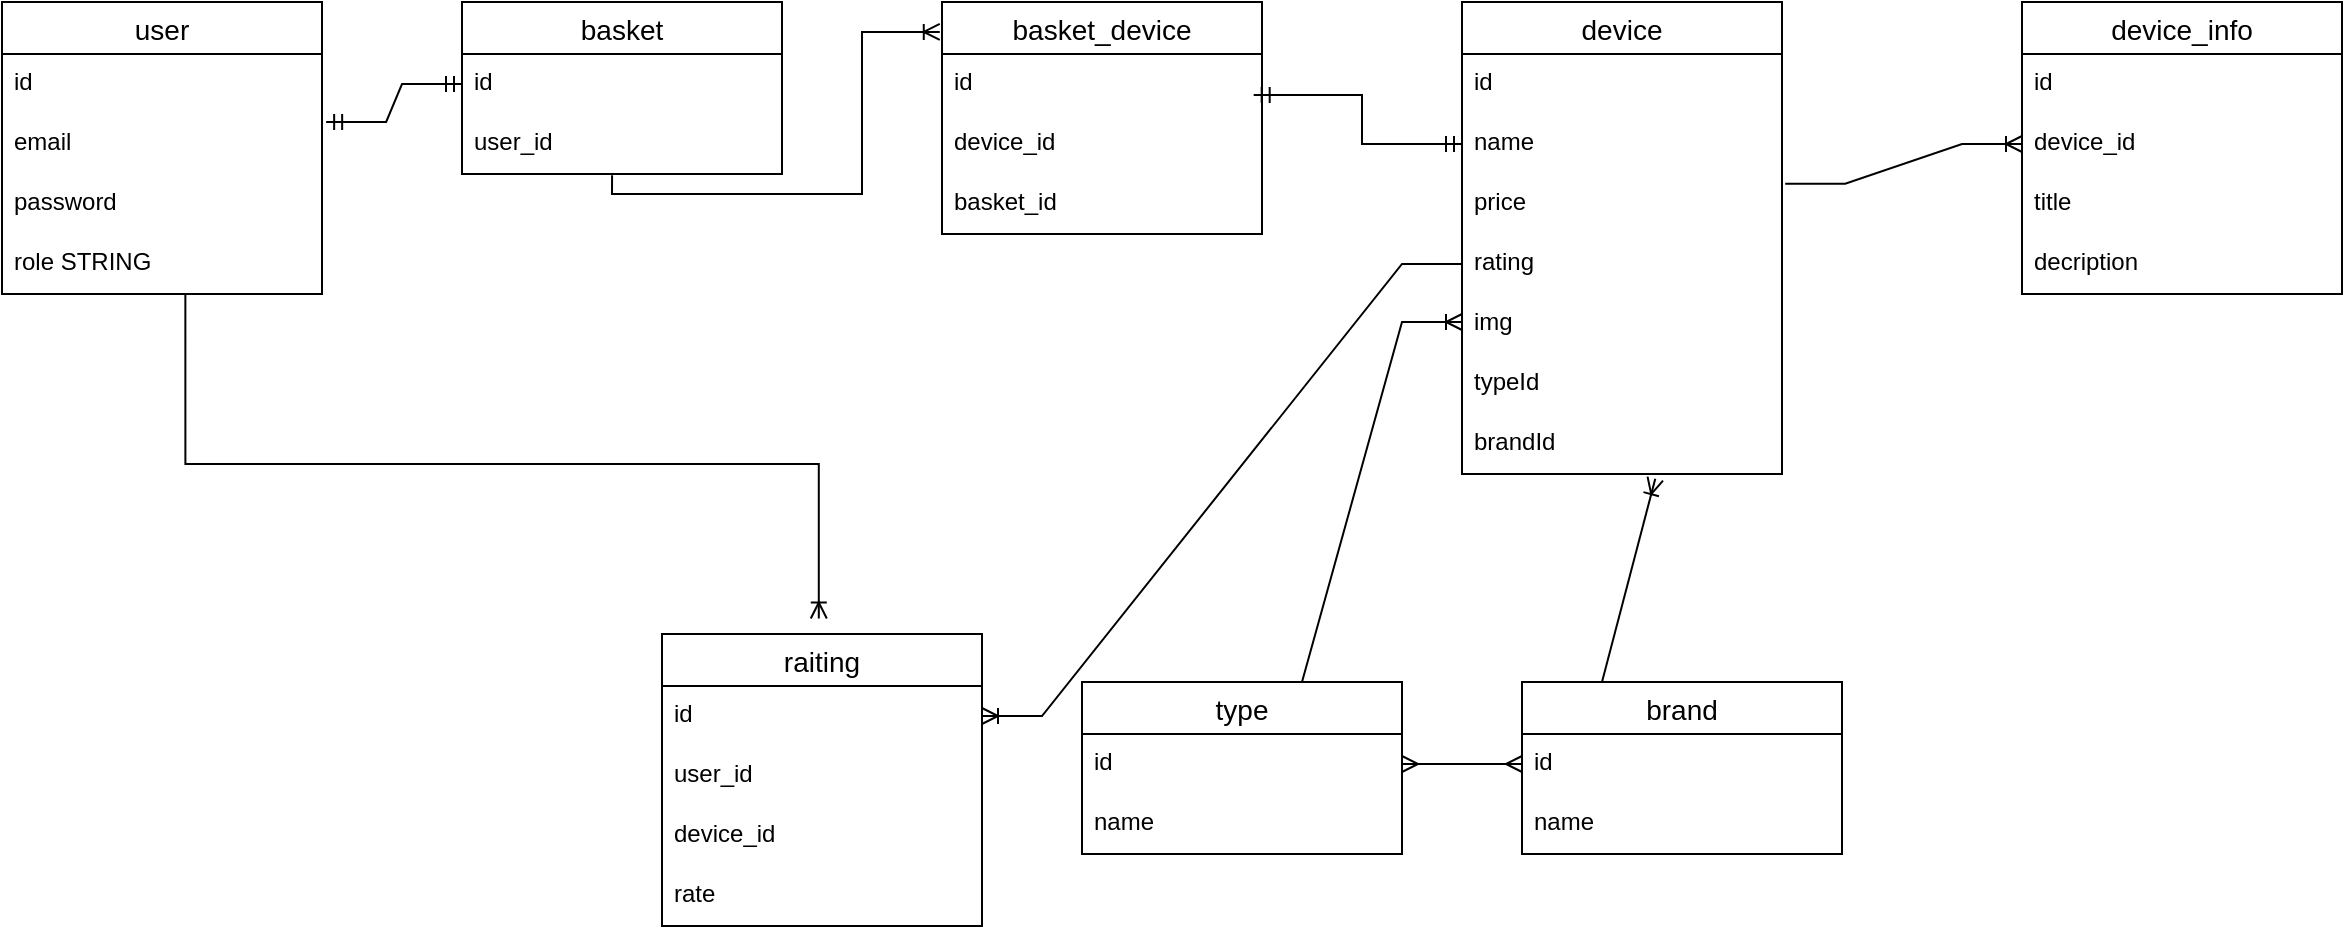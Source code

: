 <mxfile version="24.4.13" type="device">
  <diagram name="Страница — 1" id="MmdtsiAn_D7OjifWKdEA">
    <mxGraphModel dx="2022" dy="750" grid="1" gridSize="10" guides="1" tooltips="1" connect="1" arrows="1" fold="1" page="1" pageScale="1" pageWidth="827" pageHeight="1169" math="0" shadow="0">
      <root>
        <mxCell id="0" />
        <mxCell id="1" parent="0" />
        <mxCell id="-WcHlmmYl-6o6YyHBLVG-14" value="user" style="swimlane;fontStyle=0;childLayout=stackLayout;horizontal=1;startSize=26;horizontalStack=0;resizeParent=1;resizeParentMax=0;resizeLast=0;collapsible=1;marginBottom=0;align=center;fontSize=14;" vertex="1" parent="1">
          <mxGeometry x="-170" y="200" width="160" height="146" as="geometry" />
        </mxCell>
        <mxCell id="-WcHlmmYl-6o6YyHBLVG-15" value="id" style="text;strokeColor=none;fillColor=none;spacingLeft=4;spacingRight=4;overflow=hidden;rotatable=0;points=[[0,0.5],[1,0.5]];portConstraint=eastwest;fontSize=12;whiteSpace=wrap;html=1;" vertex="1" parent="-WcHlmmYl-6o6YyHBLVG-14">
          <mxGeometry y="26" width="160" height="30" as="geometry" />
        </mxCell>
        <mxCell id="-WcHlmmYl-6o6YyHBLVG-16" value="email" style="text;strokeColor=none;fillColor=none;spacingLeft=4;spacingRight=4;overflow=hidden;rotatable=0;points=[[0,0.5],[1,0.5]];portConstraint=eastwest;fontSize=12;whiteSpace=wrap;html=1;" vertex="1" parent="-WcHlmmYl-6o6YyHBLVG-14">
          <mxGeometry y="56" width="160" height="30" as="geometry" />
        </mxCell>
        <mxCell id="-WcHlmmYl-6o6YyHBLVG-18" value="password" style="text;strokeColor=none;fillColor=none;spacingLeft=4;spacingRight=4;overflow=hidden;rotatable=0;points=[[0,0.5],[1,0.5]];portConstraint=eastwest;fontSize=12;whiteSpace=wrap;html=1;" vertex="1" parent="-WcHlmmYl-6o6YyHBLVG-14">
          <mxGeometry y="86" width="160" height="30" as="geometry" />
        </mxCell>
        <mxCell id="-WcHlmmYl-6o6YyHBLVG-17" value="role STRING" style="text;strokeColor=none;fillColor=none;spacingLeft=4;spacingRight=4;overflow=hidden;rotatable=0;points=[[0,0.5],[1,0.5]];portConstraint=eastwest;fontSize=12;whiteSpace=wrap;html=1;" vertex="1" parent="-WcHlmmYl-6o6YyHBLVG-14">
          <mxGeometry y="116" width="160" height="30" as="geometry" />
        </mxCell>
        <mxCell id="-WcHlmmYl-6o6YyHBLVG-19" value="basket" style="swimlane;fontStyle=0;childLayout=stackLayout;horizontal=1;startSize=26;horizontalStack=0;resizeParent=1;resizeParentMax=0;resizeLast=0;collapsible=1;marginBottom=0;align=center;fontSize=14;" vertex="1" parent="1">
          <mxGeometry x="60" y="200" width="160" height="86" as="geometry" />
        </mxCell>
        <mxCell id="-WcHlmmYl-6o6YyHBLVG-20" value="id" style="text;strokeColor=none;fillColor=none;spacingLeft=4;spacingRight=4;overflow=hidden;rotatable=0;points=[[0,0.5],[1,0.5]];portConstraint=eastwest;fontSize=12;whiteSpace=wrap;html=1;" vertex="1" parent="-WcHlmmYl-6o6YyHBLVG-19">
          <mxGeometry y="26" width="160" height="30" as="geometry" />
        </mxCell>
        <mxCell id="-WcHlmmYl-6o6YyHBLVG-21" value="user_id" style="text;strokeColor=none;fillColor=none;spacingLeft=4;spacingRight=4;overflow=hidden;rotatable=0;points=[[0,0.5],[1,0.5]];portConstraint=eastwest;fontSize=12;whiteSpace=wrap;html=1;" vertex="1" parent="-WcHlmmYl-6o6YyHBLVG-19">
          <mxGeometry y="56" width="160" height="30" as="geometry" />
        </mxCell>
        <mxCell id="-WcHlmmYl-6o6YyHBLVG-24" value="" style="edgeStyle=entityRelationEdgeStyle;fontSize=12;html=1;endArrow=ERmandOne;startArrow=ERmandOne;rounded=0;exitX=1.013;exitY=0.133;exitDx=0;exitDy=0;exitPerimeter=0;" edge="1" parent="1" source="-WcHlmmYl-6o6YyHBLVG-16" target="-WcHlmmYl-6o6YyHBLVG-20">
          <mxGeometry width="100" height="100" relative="1" as="geometry">
            <mxPoint x="230" y="480" as="sourcePoint" />
            <mxPoint x="330" y="380" as="targetPoint" />
          </mxGeometry>
        </mxCell>
        <mxCell id="-WcHlmmYl-6o6YyHBLVG-25" value="device" style="swimlane;fontStyle=0;childLayout=stackLayout;horizontal=1;startSize=26;horizontalStack=0;resizeParent=1;resizeParentMax=0;resizeLast=0;collapsible=1;marginBottom=0;align=center;fontSize=14;" vertex="1" parent="1">
          <mxGeometry x="560" y="200" width="160" height="236" as="geometry" />
        </mxCell>
        <mxCell id="-WcHlmmYl-6o6YyHBLVG-26" value="id" style="text;strokeColor=none;fillColor=none;spacingLeft=4;spacingRight=4;overflow=hidden;rotatable=0;points=[[0,0.5],[1,0.5]];portConstraint=eastwest;fontSize=12;whiteSpace=wrap;html=1;" vertex="1" parent="-WcHlmmYl-6o6YyHBLVG-25">
          <mxGeometry y="26" width="160" height="30" as="geometry" />
        </mxCell>
        <mxCell id="-WcHlmmYl-6o6YyHBLVG-27" value="name" style="text;strokeColor=none;fillColor=none;spacingLeft=4;spacingRight=4;overflow=hidden;rotatable=0;points=[[0,0.5],[1,0.5]];portConstraint=eastwest;fontSize=12;whiteSpace=wrap;html=1;" vertex="1" parent="-WcHlmmYl-6o6YyHBLVG-25">
          <mxGeometry y="56" width="160" height="30" as="geometry" />
        </mxCell>
        <mxCell id="-WcHlmmYl-6o6YyHBLVG-29" value="price" style="text;strokeColor=none;fillColor=none;spacingLeft=4;spacingRight=4;overflow=hidden;rotatable=0;points=[[0,0.5],[1,0.5]];portConstraint=eastwest;fontSize=12;whiteSpace=wrap;html=1;" vertex="1" parent="-WcHlmmYl-6o6YyHBLVG-25">
          <mxGeometry y="86" width="160" height="30" as="geometry" />
        </mxCell>
        <mxCell id="-WcHlmmYl-6o6YyHBLVG-30" value="rating" style="text;strokeColor=none;fillColor=none;spacingLeft=4;spacingRight=4;overflow=hidden;rotatable=0;points=[[0,0.5],[1,0.5]];portConstraint=eastwest;fontSize=12;whiteSpace=wrap;html=1;" vertex="1" parent="-WcHlmmYl-6o6YyHBLVG-25">
          <mxGeometry y="116" width="160" height="30" as="geometry" />
        </mxCell>
        <mxCell id="-WcHlmmYl-6o6YyHBLVG-31" value="img" style="text;strokeColor=none;fillColor=none;spacingLeft=4;spacingRight=4;overflow=hidden;rotatable=0;points=[[0,0.5],[1,0.5]];portConstraint=eastwest;fontSize=12;whiteSpace=wrap;html=1;" vertex="1" parent="-WcHlmmYl-6o6YyHBLVG-25">
          <mxGeometry y="146" width="160" height="30" as="geometry" />
        </mxCell>
        <mxCell id="-WcHlmmYl-6o6YyHBLVG-28" value="typeId" style="text;strokeColor=none;fillColor=none;spacingLeft=4;spacingRight=4;overflow=hidden;rotatable=0;points=[[0,0.5],[1,0.5]];portConstraint=eastwest;fontSize=12;whiteSpace=wrap;html=1;" vertex="1" parent="-WcHlmmYl-6o6YyHBLVG-25">
          <mxGeometry y="176" width="160" height="30" as="geometry" />
        </mxCell>
        <mxCell id="-WcHlmmYl-6o6YyHBLVG-32" value="brandId" style="text;strokeColor=none;fillColor=none;spacingLeft=4;spacingRight=4;overflow=hidden;rotatable=0;points=[[0,0.5],[1,0.5]];portConstraint=eastwest;fontSize=12;whiteSpace=wrap;html=1;" vertex="1" parent="-WcHlmmYl-6o6YyHBLVG-25">
          <mxGeometry y="206" width="160" height="30" as="geometry" />
        </mxCell>
        <mxCell id="-WcHlmmYl-6o6YyHBLVG-33" value="type" style="swimlane;fontStyle=0;childLayout=stackLayout;horizontal=1;startSize=26;horizontalStack=0;resizeParent=1;resizeParentMax=0;resizeLast=0;collapsible=1;marginBottom=0;align=center;fontSize=14;" vertex="1" parent="1">
          <mxGeometry x="370" y="540" width="160" height="86" as="geometry" />
        </mxCell>
        <mxCell id="-WcHlmmYl-6o6YyHBLVG-34" value="id" style="text;strokeColor=none;fillColor=none;spacingLeft=4;spacingRight=4;overflow=hidden;rotatable=0;points=[[0,0.5],[1,0.5]];portConstraint=eastwest;fontSize=12;whiteSpace=wrap;html=1;" vertex="1" parent="-WcHlmmYl-6o6YyHBLVG-33">
          <mxGeometry y="26" width="160" height="30" as="geometry" />
        </mxCell>
        <mxCell id="-WcHlmmYl-6o6YyHBLVG-35" value="name" style="text;strokeColor=none;fillColor=none;spacingLeft=4;spacingRight=4;overflow=hidden;rotatable=0;points=[[0,0.5],[1,0.5]];portConstraint=eastwest;fontSize=12;whiteSpace=wrap;html=1;" vertex="1" parent="-WcHlmmYl-6o6YyHBLVG-33">
          <mxGeometry y="56" width="160" height="30" as="geometry" />
        </mxCell>
        <mxCell id="-WcHlmmYl-6o6YyHBLVG-37" value="brand" style="swimlane;fontStyle=0;childLayout=stackLayout;horizontal=1;startSize=26;horizontalStack=0;resizeParent=1;resizeParentMax=0;resizeLast=0;collapsible=1;marginBottom=0;align=center;fontSize=14;" vertex="1" parent="1">
          <mxGeometry x="590" y="540" width="160" height="86" as="geometry" />
        </mxCell>
        <mxCell id="-WcHlmmYl-6o6YyHBLVG-38" value="id" style="text;strokeColor=none;fillColor=none;spacingLeft=4;spacingRight=4;overflow=hidden;rotatable=0;points=[[0,0.5],[1,0.5]];portConstraint=eastwest;fontSize=12;whiteSpace=wrap;html=1;" vertex="1" parent="-WcHlmmYl-6o6YyHBLVG-37">
          <mxGeometry y="26" width="160" height="30" as="geometry" />
        </mxCell>
        <mxCell id="-WcHlmmYl-6o6YyHBLVG-39" value="name" style="text;strokeColor=none;fillColor=none;spacingLeft=4;spacingRight=4;overflow=hidden;rotatable=0;points=[[0,0.5],[1,0.5]];portConstraint=eastwest;fontSize=12;whiteSpace=wrap;html=1;" vertex="1" parent="-WcHlmmYl-6o6YyHBLVG-37">
          <mxGeometry y="56" width="160" height="30" as="geometry" />
        </mxCell>
        <mxCell id="-WcHlmmYl-6o6YyHBLVG-44" value="" style="fontSize=12;html=1;endArrow=ERoneToMany;rounded=0;exitX=0.25;exitY=0;exitDx=0;exitDy=0;entryX=0.604;entryY=1.078;entryDx=0;entryDy=0;entryPerimeter=0;" edge="1" parent="1" source="-WcHlmmYl-6o6YyHBLVG-37" target="-WcHlmmYl-6o6YyHBLVG-32">
          <mxGeometry width="100" height="100" relative="1" as="geometry">
            <mxPoint x="220" y="460" as="sourcePoint" />
            <mxPoint x="560" y="360" as="targetPoint" />
          </mxGeometry>
        </mxCell>
        <mxCell id="-WcHlmmYl-6o6YyHBLVG-45" value="" style="edgeStyle=entityRelationEdgeStyle;fontSize=12;html=1;endArrow=ERoneToMany;rounded=0;exitX=0.5;exitY=0;exitDx=0;exitDy=0;" edge="1" parent="1" source="-WcHlmmYl-6o6YyHBLVG-33">
          <mxGeometry width="100" height="100" relative="1" as="geometry">
            <mxPoint x="460" y="460" as="sourcePoint" />
            <mxPoint x="560" y="360" as="targetPoint" />
          </mxGeometry>
        </mxCell>
        <mxCell id="-WcHlmmYl-6o6YyHBLVG-46" value="" style="fontSize=12;html=1;endArrow=ERmany;startArrow=ERmany;rounded=0;entryX=0;entryY=0.5;entryDx=0;entryDy=0;exitX=1;exitY=0.5;exitDx=0;exitDy=0;" edge="1" parent="1" source="-WcHlmmYl-6o6YyHBLVG-34" target="-WcHlmmYl-6o6YyHBLVG-38">
          <mxGeometry width="100" height="100" relative="1" as="geometry">
            <mxPoint x="470" y="760" as="sourcePoint" />
            <mxPoint x="570" y="590" as="targetPoint" />
          </mxGeometry>
        </mxCell>
        <mxCell id="-WcHlmmYl-6o6YyHBLVG-47" value="device_info" style="swimlane;fontStyle=0;childLayout=stackLayout;horizontal=1;startSize=26;horizontalStack=0;resizeParent=1;resizeParentMax=0;resizeLast=0;collapsible=1;marginBottom=0;align=center;fontSize=14;" vertex="1" parent="1">
          <mxGeometry x="840" y="200" width="160" height="146" as="geometry" />
        </mxCell>
        <mxCell id="-WcHlmmYl-6o6YyHBLVG-48" value="id" style="text;strokeColor=none;fillColor=none;spacingLeft=4;spacingRight=4;overflow=hidden;rotatable=0;points=[[0,0.5],[1,0.5]];portConstraint=eastwest;fontSize=12;whiteSpace=wrap;html=1;" vertex="1" parent="-WcHlmmYl-6o6YyHBLVG-47">
          <mxGeometry y="26" width="160" height="30" as="geometry" />
        </mxCell>
        <mxCell id="-WcHlmmYl-6o6YyHBLVG-49" value="device_id" style="text;strokeColor=none;fillColor=none;spacingLeft=4;spacingRight=4;overflow=hidden;rotatable=0;points=[[0,0.5],[1,0.5]];portConstraint=eastwest;fontSize=12;whiteSpace=wrap;html=1;" vertex="1" parent="-WcHlmmYl-6o6YyHBLVG-47">
          <mxGeometry y="56" width="160" height="30" as="geometry" />
        </mxCell>
        <mxCell id="-WcHlmmYl-6o6YyHBLVG-51" value="title" style="text;strokeColor=none;fillColor=none;spacingLeft=4;spacingRight=4;overflow=hidden;rotatable=0;points=[[0,0.5],[1,0.5]];portConstraint=eastwest;fontSize=12;whiteSpace=wrap;html=1;" vertex="1" parent="-WcHlmmYl-6o6YyHBLVG-47">
          <mxGeometry y="86" width="160" height="30" as="geometry" />
        </mxCell>
        <mxCell id="-WcHlmmYl-6o6YyHBLVG-52" value="decription" style="text;strokeColor=none;fillColor=none;spacingLeft=4;spacingRight=4;overflow=hidden;rotatable=0;points=[[0,0.5],[1,0.5]];portConstraint=eastwest;fontSize=12;whiteSpace=wrap;html=1;" vertex="1" parent="-WcHlmmYl-6o6YyHBLVG-47">
          <mxGeometry y="116" width="160" height="30" as="geometry" />
        </mxCell>
        <mxCell id="-WcHlmmYl-6o6YyHBLVG-53" value="" style="edgeStyle=entityRelationEdgeStyle;fontSize=12;html=1;endArrow=ERoneToMany;rounded=0;exitX=1.01;exitY=0.161;exitDx=0;exitDy=0;exitPerimeter=0;" edge="1" parent="1" source="-WcHlmmYl-6o6YyHBLVG-29" target="-WcHlmmYl-6o6YyHBLVG-49">
          <mxGeometry width="100" height="100" relative="1" as="geometry">
            <mxPoint x="727" y="350" as="sourcePoint" />
            <mxPoint x="827" y="250" as="targetPoint" />
          </mxGeometry>
        </mxCell>
        <mxCell id="-WcHlmmYl-6o6YyHBLVG-54" value="basket_device" style="swimlane;fontStyle=0;childLayout=stackLayout;horizontal=1;startSize=26;horizontalStack=0;resizeParent=1;resizeParentMax=0;resizeLast=0;collapsible=1;marginBottom=0;align=center;fontSize=14;" vertex="1" parent="1">
          <mxGeometry x="300" y="200" width="160" height="116" as="geometry" />
        </mxCell>
        <mxCell id="-WcHlmmYl-6o6YyHBLVG-55" value="id" style="text;strokeColor=none;fillColor=none;spacingLeft=4;spacingRight=4;overflow=hidden;rotatable=0;points=[[0,0.5],[1,0.5]];portConstraint=eastwest;fontSize=12;whiteSpace=wrap;html=1;" vertex="1" parent="-WcHlmmYl-6o6YyHBLVG-54">
          <mxGeometry y="26" width="160" height="30" as="geometry" />
        </mxCell>
        <mxCell id="-WcHlmmYl-6o6YyHBLVG-56" value="device_id" style="text;strokeColor=none;fillColor=none;spacingLeft=4;spacingRight=4;overflow=hidden;rotatable=0;points=[[0,0.5],[1,0.5]];portConstraint=eastwest;fontSize=12;whiteSpace=wrap;html=1;" vertex="1" parent="-WcHlmmYl-6o6YyHBLVG-54">
          <mxGeometry y="56" width="160" height="30" as="geometry" />
        </mxCell>
        <mxCell id="-WcHlmmYl-6o6YyHBLVG-57" value="basket_id" style="text;strokeColor=none;fillColor=none;spacingLeft=4;spacingRight=4;overflow=hidden;rotatable=0;points=[[0,0.5],[1,0.5]];portConstraint=eastwest;fontSize=12;whiteSpace=wrap;html=1;" vertex="1" parent="-WcHlmmYl-6o6YyHBLVG-54">
          <mxGeometry y="86" width="160" height="30" as="geometry" />
        </mxCell>
        <mxCell id="-WcHlmmYl-6o6YyHBLVG-58" value="" style="edgeStyle=orthogonalEdgeStyle;fontSize=12;html=1;endArrow=ERoneToMany;rounded=0;entryX=-0.007;entryY=0.129;entryDx=0;entryDy=0;entryPerimeter=0;exitX=0.469;exitY=1.022;exitDx=0;exitDy=0;exitPerimeter=0;" edge="1" parent="1" source="-WcHlmmYl-6o6YyHBLVG-21" target="-WcHlmmYl-6o6YyHBLVG-54">
          <mxGeometry width="100" height="100" relative="1" as="geometry">
            <mxPoint x="280" y="430" as="sourcePoint" />
            <mxPoint x="380" y="330" as="targetPoint" />
          </mxGeometry>
        </mxCell>
        <mxCell id="-WcHlmmYl-6o6YyHBLVG-59" value="" style="edgeStyle=orthogonalEdgeStyle;fontSize=12;html=1;endArrow=ERmandOne;startArrow=ERmandOne;rounded=0;entryX=0.974;entryY=0.683;entryDx=0;entryDy=0;entryPerimeter=0;" edge="1" parent="1" source="-WcHlmmYl-6o6YyHBLVG-27" target="-WcHlmmYl-6o6YyHBLVG-55">
          <mxGeometry width="100" height="100" relative="1" as="geometry">
            <mxPoint x="280" y="430" as="sourcePoint" />
            <mxPoint x="380" y="330" as="targetPoint" />
          </mxGeometry>
        </mxCell>
        <mxCell id="-WcHlmmYl-6o6YyHBLVG-60" value="raiting" style="swimlane;fontStyle=0;childLayout=stackLayout;horizontal=1;startSize=26;horizontalStack=0;resizeParent=1;resizeParentMax=0;resizeLast=0;collapsible=1;marginBottom=0;align=center;fontSize=14;" vertex="1" parent="1">
          <mxGeometry x="160" y="516" width="160" height="146" as="geometry" />
        </mxCell>
        <mxCell id="-WcHlmmYl-6o6YyHBLVG-61" value="id" style="text;strokeColor=none;fillColor=none;spacingLeft=4;spacingRight=4;overflow=hidden;rotatable=0;points=[[0,0.5],[1,0.5]];portConstraint=eastwest;fontSize=12;whiteSpace=wrap;html=1;" vertex="1" parent="-WcHlmmYl-6o6YyHBLVG-60">
          <mxGeometry y="26" width="160" height="30" as="geometry" />
        </mxCell>
        <mxCell id="-WcHlmmYl-6o6YyHBLVG-62" value="user_id" style="text;strokeColor=none;fillColor=none;spacingLeft=4;spacingRight=4;overflow=hidden;rotatable=0;points=[[0,0.5],[1,0.5]];portConstraint=eastwest;fontSize=12;whiteSpace=wrap;html=1;" vertex="1" parent="-WcHlmmYl-6o6YyHBLVG-60">
          <mxGeometry y="56" width="160" height="30" as="geometry" />
        </mxCell>
        <mxCell id="-WcHlmmYl-6o6YyHBLVG-63" value="device_id" style="text;strokeColor=none;fillColor=none;spacingLeft=4;spacingRight=4;overflow=hidden;rotatable=0;points=[[0,0.5],[1,0.5]];portConstraint=eastwest;fontSize=12;whiteSpace=wrap;html=1;" vertex="1" parent="-WcHlmmYl-6o6YyHBLVG-60">
          <mxGeometry y="86" width="160" height="30" as="geometry" />
        </mxCell>
        <mxCell id="-WcHlmmYl-6o6YyHBLVG-64" value="rate" style="text;strokeColor=none;fillColor=none;spacingLeft=4;spacingRight=4;overflow=hidden;rotatable=0;points=[[0,0.5],[1,0.5]];portConstraint=eastwest;fontSize=12;whiteSpace=wrap;html=1;" vertex="1" parent="-WcHlmmYl-6o6YyHBLVG-60">
          <mxGeometry y="116" width="160" height="30" as="geometry" />
        </mxCell>
        <mxCell id="-WcHlmmYl-6o6YyHBLVG-65" value="" style="fontSize=12;html=1;endArrow=ERoneToMany;rounded=0;exitX=0.573;exitY=0.994;exitDx=0;exitDy=0;exitPerimeter=0;entryX=0.49;entryY=-0.053;entryDx=0;entryDy=0;entryPerimeter=0;edgeStyle=orthogonalEdgeStyle;" edge="1" parent="1" source="-WcHlmmYl-6o6YyHBLVG-17" target="-WcHlmmYl-6o6YyHBLVG-60">
          <mxGeometry width="100" height="100" relative="1" as="geometry">
            <mxPoint x="280" y="430" as="sourcePoint" />
            <mxPoint x="60" y="410" as="targetPoint" />
          </mxGeometry>
        </mxCell>
        <mxCell id="-WcHlmmYl-6o6YyHBLVG-66" value="" style="edgeStyle=entityRelationEdgeStyle;fontSize=12;html=1;endArrow=ERoneToMany;rounded=0;" edge="1" parent="1" source="-WcHlmmYl-6o6YyHBLVG-30" target="-WcHlmmYl-6o6YyHBLVG-61">
          <mxGeometry width="100" height="100" relative="1" as="geometry">
            <mxPoint x="280" y="430" as="sourcePoint" />
            <mxPoint x="380" y="330" as="targetPoint" />
          </mxGeometry>
        </mxCell>
      </root>
    </mxGraphModel>
  </diagram>
</mxfile>
